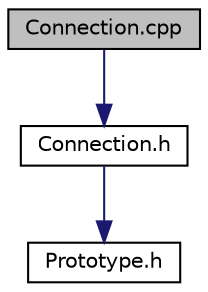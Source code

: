 digraph "Connection.cpp"
{
 // LATEX_PDF_SIZE
  edge [fontname="Helvetica",fontsize="10",labelfontname="Helvetica",labelfontsize="10"];
  node [fontname="Helvetica",fontsize="10",shape=record];
  Node1 [label="Connection.cpp",height=0.2,width=0.4,color="black", fillcolor="grey75", style="filled", fontcolor="black",tooltip=" "];
  Node1 -> Node2 [color="midnightblue",fontsize="10",style="solid",fontname="Helvetica"];
  Node2 [label="Connection.h",height=0.2,width=0.4,color="black", fillcolor="white", style="filled",URL="$_connection_8h.html",tooltip="File which contain the implementation of Connection class in safeboxe namespace."];
  Node2 -> Node3 [color="midnightblue",fontsize="10",style="solid",fontname="Helvetica"];
  Node3 [label="Prototype.h",height=0.2,width=0.4,color="black", fillcolor="white", style="filled",URL="$_prototype_8h.html",tooltip="Prototype file which contain the Interface Prototype for the safebox."];
}
